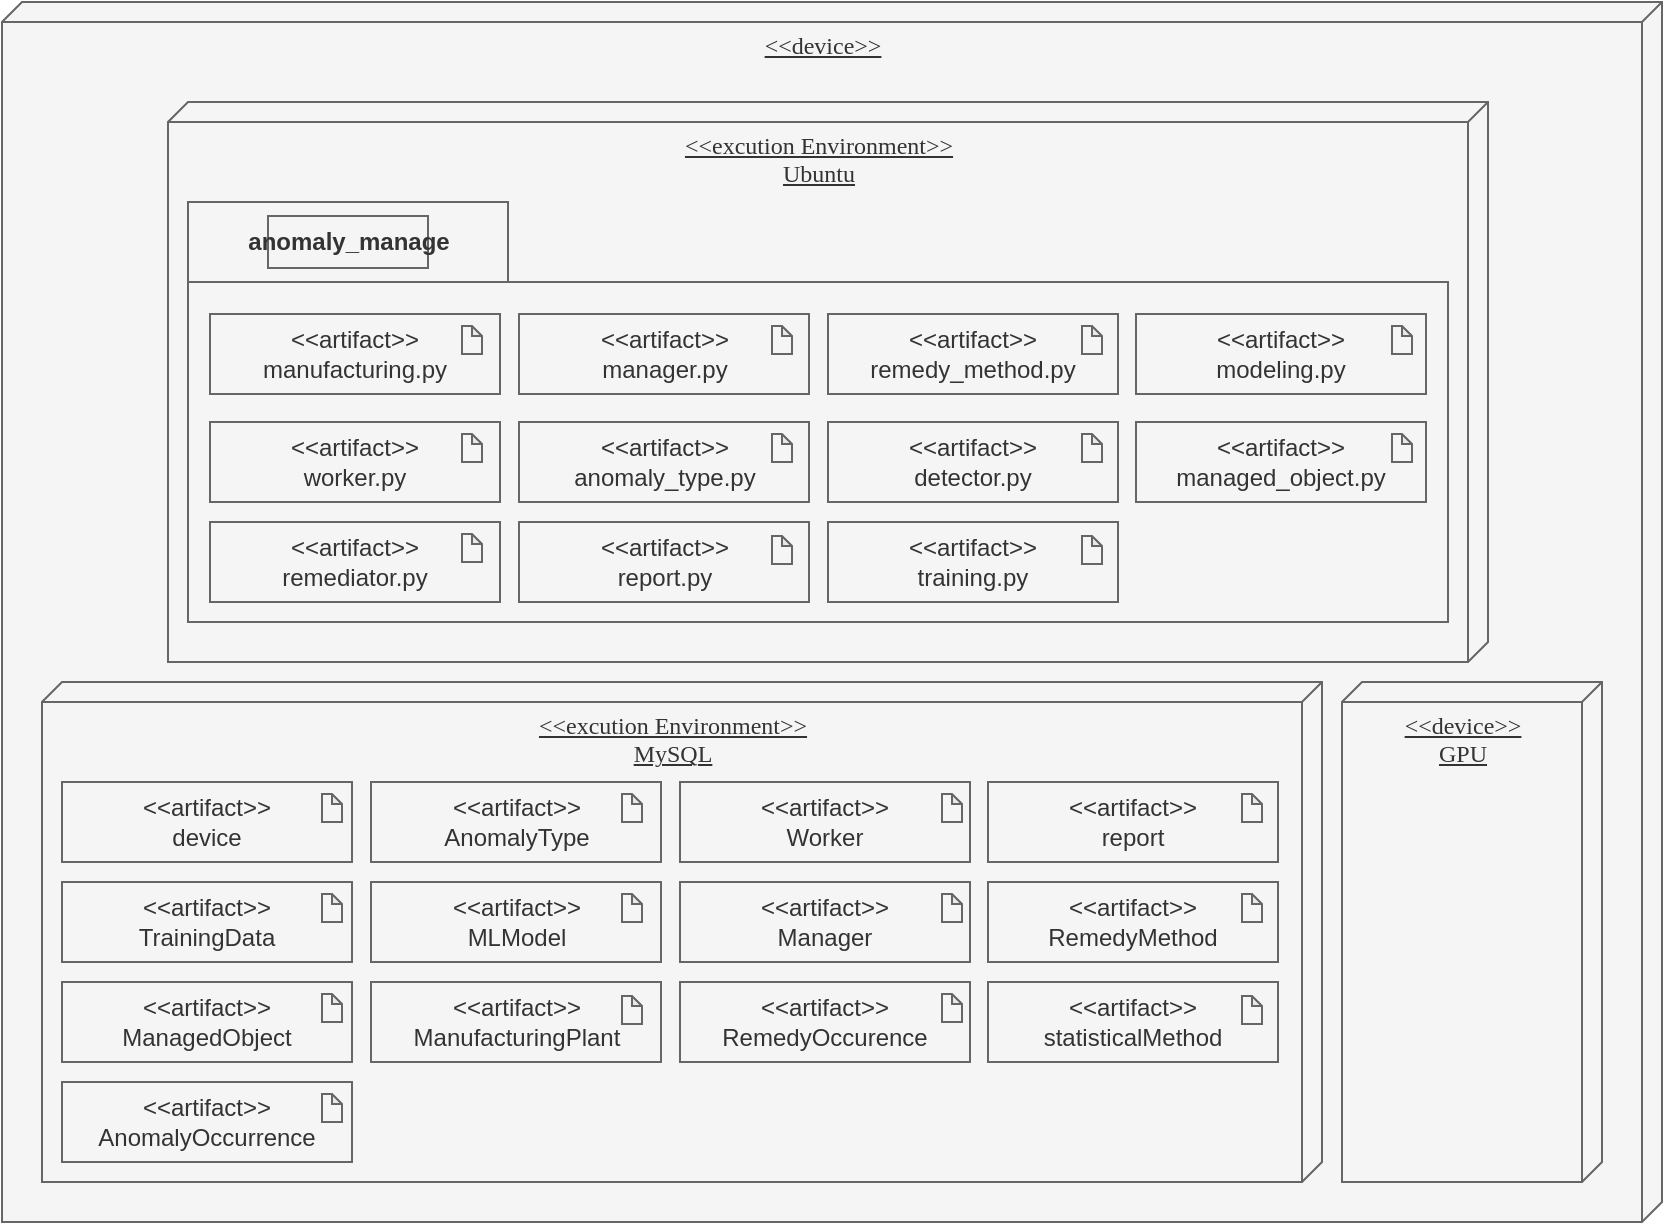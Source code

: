<mxfile version="21.1.8" type="github">
  <diagram name="페이지-1" id="8HG5BicuwFbveNshowm1">
    <mxGraphModel dx="2211" dy="1893" grid="1" gridSize="10" guides="1" tooltips="1" connect="1" arrows="1" fold="1" page="1" pageScale="1" pageWidth="827" pageHeight="1169" math="0" shadow="0">
      <root>
        <mxCell id="0" />
        <mxCell id="1" parent="0" />
        <mxCell id="bujZLlu2ID5uPZ7i1owJ-1" value="&amp;lt;&amp;lt;device&amp;gt;&amp;gt; &lt;br&gt;" style="verticalAlign=top;align=center;spacingTop=8;spacingLeft=2;spacingRight=12;shape=cube;size=10;direction=south;fontStyle=4;html=1;rounded=0;shadow=0;comic=0;labelBackgroundColor=none;strokeWidth=1;fontFamily=Verdana;fontSize=12;fillColor=#f5f5f5;fontColor=#333333;strokeColor=#666666;" vertex="1" parent="1">
          <mxGeometry x="-110" y="-760" width="830" height="610" as="geometry" />
        </mxCell>
        <mxCell id="bujZLlu2ID5uPZ7i1owJ-2" value="&amp;lt;&amp;lt;excution Environment&amp;gt;&amp;gt;&lt;br&gt;Ubuntu" style="verticalAlign=top;align=center;spacingTop=8;spacingLeft=2;spacingRight=12;shape=cube;size=10;direction=south;fontStyle=4;html=1;rounded=0;shadow=0;comic=0;labelBackgroundColor=none;strokeWidth=1;fontFamily=Verdana;fontSize=12;fillColor=#f5f5f5;fontColor=#333333;strokeColor=#666666;" vertex="1" parent="1">
          <mxGeometry x="-27" y="-710" width="660" height="280" as="geometry" />
        </mxCell>
        <mxCell id="bujZLlu2ID5uPZ7i1owJ-3" value="&amp;lt;&amp;lt;excution Environment&amp;gt;&amp;gt;&lt;br&gt;MySQL" style="verticalAlign=top;align=center;spacingTop=8;spacingLeft=2;spacingRight=12;shape=cube;size=10;direction=south;fontStyle=4;html=1;rounded=0;shadow=0;comic=0;labelBackgroundColor=none;strokeWidth=1;fontFamily=Verdana;fontSize=12;fillColor=#f5f5f5;fontColor=#333333;strokeColor=#666666;" vertex="1" parent="1">
          <mxGeometry x="-90" y="-420" width="640" height="250" as="geometry" />
        </mxCell>
        <mxCell id="bujZLlu2ID5uPZ7i1owJ-4" value="&amp;lt;&amp;lt;artifact&amp;gt;&amp;gt;&lt;br&gt;AnomalyType" style="rounded=0;whiteSpace=wrap;html=1;fillColor=#f5f5f5;fontColor=#333333;strokeColor=#666666;" vertex="1" parent="1">
          <mxGeometry x="74.5" y="-370" width="145" height="40" as="geometry" />
        </mxCell>
        <mxCell id="bujZLlu2ID5uPZ7i1owJ-6" value="&amp;lt;&amp;lt;artifact&amp;gt;&amp;gt;&lt;br&gt;TrainingData" style="rounded=0;whiteSpace=wrap;html=1;fillColor=#f5f5f5;fontColor=#333333;strokeColor=#666666;" vertex="1" parent="1">
          <mxGeometry x="-80" y="-320" width="145" height="40" as="geometry" />
        </mxCell>
        <mxCell id="bujZLlu2ID5uPZ7i1owJ-7" value="&amp;lt;&amp;lt;artifact&amp;gt;&amp;gt;&lt;br&gt;device" style="rounded=0;whiteSpace=wrap;html=1;fillColor=#f5f5f5;fontColor=#333333;strokeColor=#666666;" vertex="1" parent="1">
          <mxGeometry x="-80" y="-370" width="145" height="40" as="geometry" />
        </mxCell>
        <mxCell id="bujZLlu2ID5uPZ7i1owJ-8" value="&amp;lt;&amp;lt;artifact&amp;gt;&amp;gt;&lt;br&gt;MLModel" style="rounded=0;whiteSpace=wrap;html=1;fillColor=#f5f5f5;fontColor=#333333;strokeColor=#666666;" vertex="1" parent="1">
          <mxGeometry x="74.5" y="-320" width="145" height="40" as="geometry" />
        </mxCell>
        <mxCell id="bujZLlu2ID5uPZ7i1owJ-9" value="&amp;lt;&amp;lt;artifact&amp;gt;&amp;gt;&lt;br&gt;ManagedObject" style="rounded=0;whiteSpace=wrap;html=1;fillColor=#f5f5f5;fontColor=#333333;strokeColor=#666666;" vertex="1" parent="1">
          <mxGeometry x="-80" y="-270" width="145" height="40" as="geometry" />
        </mxCell>
        <mxCell id="bujZLlu2ID5uPZ7i1owJ-10" value="&amp;lt;&amp;lt;artifact&amp;gt;&amp;gt;&lt;br&gt;ManufacturingPlant" style="rounded=0;whiteSpace=wrap;html=1;fillColor=#f5f5f5;fontColor=#333333;strokeColor=#666666;" vertex="1" parent="1">
          <mxGeometry x="74.5" y="-270" width="145" height="40" as="geometry" />
        </mxCell>
        <mxCell id="bujZLlu2ID5uPZ7i1owJ-11" value="&amp;lt;&amp;lt;artifact&amp;gt;&amp;gt;&lt;br&gt;AnomalyOccurrence" style="rounded=0;whiteSpace=wrap;html=1;fillColor=#f5f5f5;fontColor=#333333;strokeColor=#666666;" vertex="1" parent="1">
          <mxGeometry x="-80" y="-220" width="145" height="40" as="geometry" />
        </mxCell>
        <mxCell id="bujZLlu2ID5uPZ7i1owJ-12" value="&amp;lt;&amp;lt;artifact&amp;gt;&amp;gt;&lt;br&gt;statisticalMethod" style="rounded=0;whiteSpace=wrap;html=1;fillColor=#f5f5f5;fontColor=#333333;strokeColor=#666666;" vertex="1" parent="1">
          <mxGeometry x="383" y="-270" width="145" height="40" as="geometry" />
        </mxCell>
        <mxCell id="bujZLlu2ID5uPZ7i1owJ-13" value="&amp;lt;&amp;lt;artifact&amp;gt;&amp;gt;&lt;br&gt;report" style="rounded=0;whiteSpace=wrap;html=1;fillColor=#f5f5f5;fontColor=#333333;strokeColor=#666666;" vertex="1" parent="1">
          <mxGeometry x="383" y="-370" width="145" height="40" as="geometry" />
        </mxCell>
        <mxCell id="bujZLlu2ID5uPZ7i1owJ-14" value="&amp;lt;&amp;lt;artifact&amp;gt;&amp;gt;&lt;br&gt;Manager" style="rounded=0;whiteSpace=wrap;html=1;fillColor=#f5f5f5;fontColor=#333333;strokeColor=#666666;" vertex="1" parent="1">
          <mxGeometry x="229" y="-320" width="145" height="40" as="geometry" />
        </mxCell>
        <mxCell id="bujZLlu2ID5uPZ7i1owJ-15" value="&amp;lt;&amp;lt;artifact&amp;gt;&amp;gt;&lt;br&gt;Worker" style="rounded=0;whiteSpace=wrap;html=1;fillColor=#f5f5f5;fontColor=#333333;strokeColor=#666666;" vertex="1" parent="1">
          <mxGeometry x="229" y="-370" width="145" height="40" as="geometry" />
        </mxCell>
        <mxCell id="bujZLlu2ID5uPZ7i1owJ-16" value="&amp;lt;&amp;lt;artifact&amp;gt;&amp;gt;&lt;br&gt;RemedyMethod" style="rounded=0;whiteSpace=wrap;html=1;fillColor=#f5f5f5;fontColor=#333333;strokeColor=#666666;" vertex="1" parent="1">
          <mxGeometry x="383" y="-320" width="145" height="40" as="geometry" />
        </mxCell>
        <mxCell id="bujZLlu2ID5uPZ7i1owJ-17" value="&amp;lt;&amp;lt;artifact&amp;gt;&amp;gt;&lt;br&gt;RemedyOccurence" style="rounded=0;whiteSpace=wrap;html=1;fillColor=#f5f5f5;fontColor=#333333;strokeColor=#666666;" vertex="1" parent="1">
          <mxGeometry x="229" y="-270" width="145" height="40" as="geometry" />
        </mxCell>
        <mxCell id="bujZLlu2ID5uPZ7i1owJ-33" value="&amp;lt;&amp;lt;device&amp;gt;&amp;gt; &lt;br&gt;GPU" style="verticalAlign=top;align=center;spacingTop=8;spacingLeft=2;spacingRight=12;shape=cube;size=10;direction=south;fontStyle=4;html=1;rounded=0;shadow=0;comic=0;labelBackgroundColor=none;strokeWidth=1;fontFamily=Verdana;fontSize=12;fillColor=#f5f5f5;fontColor=#333333;strokeColor=#666666;" vertex="1" parent="1">
          <mxGeometry x="560" y="-420" width="130" height="250" as="geometry" />
        </mxCell>
        <mxCell id="bujZLlu2ID5uPZ7i1owJ-35" value="" style="shape=folder;fontStyle=1;spacingTop=10;tabWidth=160;tabHeight=40;tabPosition=left;html=1;whiteSpace=wrap;fillColor=#f5f5f5;fontColor=#333333;strokeColor=#666666;" vertex="1" parent="1">
          <mxGeometry x="-17" y="-660" width="630" height="210" as="geometry" />
        </mxCell>
        <mxCell id="bujZLlu2ID5uPZ7i1owJ-21" value="&amp;lt;&amp;lt;artifact&amp;gt;&amp;gt;&lt;br style=&quot;border-color: var(--border-color);&quot;&gt;manufacturing.py" style="rounded=0;whiteSpace=wrap;html=1;fillColor=#f5f5f5;fontColor=#333333;strokeColor=#666666;" vertex="1" parent="1">
          <mxGeometry x="-6" y="-604" width="145" height="40" as="geometry" />
        </mxCell>
        <mxCell id="bujZLlu2ID5uPZ7i1owJ-23" value="&amp;lt;&amp;lt;artifact&amp;gt;&amp;gt;&lt;br style=&quot;border-color: var(--border-color);&quot;&gt;modeling.py" style="rounded=0;whiteSpace=wrap;html=1;fillColor=#f5f5f5;fontColor=#333333;strokeColor=#666666;" vertex="1" parent="1">
          <mxGeometry x="457" y="-604" width="145" height="40" as="geometry" />
        </mxCell>
        <mxCell id="bujZLlu2ID5uPZ7i1owJ-24" value="&amp;lt;&amp;lt;artifact&amp;gt;&amp;gt;&lt;br style=&quot;border-color: var(--border-color);&quot;&gt;manager.py" style="rounded=0;whiteSpace=wrap;html=1;fillColor=#f5f5f5;fontColor=#333333;strokeColor=#666666;" vertex="1" parent="1">
          <mxGeometry x="148.5" y="-604" width="145" height="40" as="geometry" />
        </mxCell>
        <mxCell id="bujZLlu2ID5uPZ7i1owJ-25" value="&amp;lt;&amp;lt;artifact&amp;gt;&amp;gt;&lt;br style=&quot;border-color: var(--border-color);&quot;&gt;remedy_method.py" style="rounded=0;whiteSpace=wrap;html=1;fillColor=#f5f5f5;fontColor=#333333;strokeColor=#666666;" vertex="1" parent="1">
          <mxGeometry x="303" y="-604" width="145" height="40" as="geometry" />
        </mxCell>
        <mxCell id="bujZLlu2ID5uPZ7i1owJ-26" value="&amp;lt;&amp;lt;artifact&amp;gt;&amp;gt;&lt;br style=&quot;border-color: var(--border-color);&quot;&gt;worker.py" style="rounded=0;whiteSpace=wrap;html=1;fillColor=#f5f5f5;fontColor=#333333;strokeColor=#666666;" vertex="1" parent="1">
          <mxGeometry x="-6" y="-550" width="145" height="40" as="geometry" />
        </mxCell>
        <mxCell id="bujZLlu2ID5uPZ7i1owJ-27" value="&amp;lt;&amp;lt;artifact&amp;gt;&amp;gt;&lt;br style=&quot;border-color: var(--border-color);&quot;&gt;anomaly_type.py" style="rounded=0;whiteSpace=wrap;html=1;fillColor=#f5f5f5;fontColor=#333333;strokeColor=#666666;" vertex="1" parent="1">
          <mxGeometry x="148.5" y="-550" width="145" height="40" as="geometry" />
        </mxCell>
        <mxCell id="bujZLlu2ID5uPZ7i1owJ-28" value="&amp;lt;&amp;lt;artifact&amp;gt;&amp;gt;&lt;br style=&quot;border-color: var(--border-color);&quot;&gt;managed_object.py" style="rounded=0;whiteSpace=wrap;html=1;fillColor=#f5f5f5;fontColor=#333333;strokeColor=#666666;" vertex="1" parent="1">
          <mxGeometry x="457" y="-550" width="145" height="40" as="geometry" />
        </mxCell>
        <mxCell id="bujZLlu2ID5uPZ7i1owJ-29" value="&amp;lt;&amp;lt;artifact&amp;gt;&amp;gt;&lt;br style=&quot;border-color: var(--border-color);&quot;&gt;remediator.py" style="rounded=0;whiteSpace=wrap;html=1;fillColor=#f5f5f5;fontColor=#333333;strokeColor=#666666;" vertex="1" parent="1">
          <mxGeometry x="-6" y="-500" width="145" height="40" as="geometry" />
        </mxCell>
        <mxCell id="bujZLlu2ID5uPZ7i1owJ-30" value="&amp;lt;&amp;lt;artifact&amp;gt;&amp;gt;&lt;br style=&quot;border-color: var(--border-color);&quot;&gt;detector.py" style="rounded=0;whiteSpace=wrap;html=1;fillColor=#f5f5f5;fontColor=#333333;strokeColor=#666666;" vertex="1" parent="1">
          <mxGeometry x="303" y="-550" width="145" height="40" as="geometry" />
        </mxCell>
        <mxCell id="bujZLlu2ID5uPZ7i1owJ-31" value="&amp;lt;&amp;lt;artifact&amp;gt;&amp;gt;&lt;br style=&quot;border-color: var(--border-color);&quot;&gt;training.py" style="rounded=0;whiteSpace=wrap;html=1;fillColor=#f5f5f5;fontColor=#333333;strokeColor=#666666;" vertex="1" parent="1">
          <mxGeometry x="303" y="-500" width="145" height="40" as="geometry" />
        </mxCell>
        <mxCell id="bujZLlu2ID5uPZ7i1owJ-32" value="&amp;lt;&amp;lt;artifact&amp;gt;&amp;gt;&lt;br style=&quot;border-color: var(--border-color);&quot;&gt;report.py" style="rounded=0;whiteSpace=wrap;html=1;fillColor=#f5f5f5;fontColor=#333333;strokeColor=#666666;" vertex="1" parent="1">
          <mxGeometry x="148.5" y="-500" width="145" height="40" as="geometry" />
        </mxCell>
        <mxCell id="bujZLlu2ID5uPZ7i1owJ-36" value="anomaly_manage" style="text;align=center;fontStyle=1;verticalAlign=middle;spacingLeft=3;spacingRight=3;strokeColor=#666666;rotatable=0;points=[[0,0.5],[1,0.5]];portConstraint=eastwest;html=1;fillColor=#f5f5f5;fontColor=#333333;" vertex="1" parent="1">
          <mxGeometry x="23" y="-653" width="80" height="26" as="geometry" />
        </mxCell>
        <mxCell id="bujZLlu2ID5uPZ7i1owJ-37" value="" style="shape=note;whiteSpace=wrap;html=1;backgroundOutline=1;darkOpacity=0.05;size=5;fillColor=#f5f5f5;fontColor=#333333;strokeColor=#666666;" vertex="1" parent="1">
          <mxGeometry x="120" y="-598" width="10" height="14" as="geometry" />
        </mxCell>
        <mxCell id="bujZLlu2ID5uPZ7i1owJ-38" value="" style="shape=note;whiteSpace=wrap;html=1;backgroundOutline=1;darkOpacity=0.05;size=5;fillColor=#f5f5f5;fontColor=#333333;strokeColor=#666666;" vertex="1" parent="1">
          <mxGeometry x="120" y="-544" width="10" height="14" as="geometry" />
        </mxCell>
        <mxCell id="bujZLlu2ID5uPZ7i1owJ-39" value="" style="shape=note;whiteSpace=wrap;html=1;backgroundOutline=1;darkOpacity=0.05;size=5;fillColor=#f5f5f5;fontColor=#333333;strokeColor=#666666;" vertex="1" parent="1">
          <mxGeometry x="120" y="-494" width="10" height="14" as="geometry" />
        </mxCell>
        <mxCell id="bujZLlu2ID5uPZ7i1owJ-40" value="" style="shape=note;whiteSpace=wrap;html=1;backgroundOutline=1;darkOpacity=0.05;size=5;fillColor=#f5f5f5;fontColor=#333333;strokeColor=#666666;" vertex="1" parent="1">
          <mxGeometry x="275" y="-598" width="10" height="14" as="geometry" />
        </mxCell>
        <mxCell id="bujZLlu2ID5uPZ7i1owJ-41" value="" style="shape=note;whiteSpace=wrap;html=1;backgroundOutline=1;darkOpacity=0.05;size=5;fillColor=#f5f5f5;fontColor=#333333;strokeColor=#666666;" vertex="1" parent="1">
          <mxGeometry x="275" y="-544" width="10" height="14" as="geometry" />
        </mxCell>
        <mxCell id="bujZLlu2ID5uPZ7i1owJ-42" value="" style="shape=note;whiteSpace=wrap;html=1;backgroundOutline=1;darkOpacity=0.05;size=5;fillColor=#f5f5f5;fontColor=#333333;strokeColor=#666666;" vertex="1" parent="1">
          <mxGeometry x="275" y="-493" width="10" height="14" as="geometry" />
        </mxCell>
        <mxCell id="bujZLlu2ID5uPZ7i1owJ-43" value="" style="shape=note;whiteSpace=wrap;html=1;backgroundOutline=1;darkOpacity=0.05;size=5;fillColor=#f5f5f5;fontColor=#333333;strokeColor=#666666;" vertex="1" parent="1">
          <mxGeometry x="430" y="-598" width="10" height="14" as="geometry" />
        </mxCell>
        <mxCell id="bujZLlu2ID5uPZ7i1owJ-44" value="" style="shape=note;whiteSpace=wrap;html=1;backgroundOutline=1;darkOpacity=0.05;size=5;fillColor=#f5f5f5;fontColor=#333333;strokeColor=#666666;" vertex="1" parent="1">
          <mxGeometry x="430" y="-544" width="10" height="14" as="geometry" />
        </mxCell>
        <mxCell id="bujZLlu2ID5uPZ7i1owJ-45" value="" style="shape=note;whiteSpace=wrap;html=1;backgroundOutline=1;darkOpacity=0.05;size=5;fillColor=#f5f5f5;fontColor=#333333;strokeColor=#666666;" vertex="1" parent="1">
          <mxGeometry x="430" y="-493" width="10" height="14" as="geometry" />
        </mxCell>
        <mxCell id="bujZLlu2ID5uPZ7i1owJ-46" value="" style="shape=note;whiteSpace=wrap;html=1;backgroundOutline=1;darkOpacity=0.05;size=5;fillColor=#f5f5f5;fontColor=#333333;strokeColor=#666666;" vertex="1" parent="1">
          <mxGeometry x="585" y="-598" width="10" height="14" as="geometry" />
        </mxCell>
        <mxCell id="bujZLlu2ID5uPZ7i1owJ-47" value="" style="shape=note;whiteSpace=wrap;html=1;backgroundOutline=1;darkOpacity=0.05;size=5;fillColor=#f5f5f5;fontColor=#333333;strokeColor=#666666;" vertex="1" parent="1">
          <mxGeometry x="585" y="-544" width="10" height="14" as="geometry" />
        </mxCell>
        <mxCell id="bujZLlu2ID5uPZ7i1owJ-48" value="" style="shape=note;whiteSpace=wrap;html=1;backgroundOutline=1;darkOpacity=0.05;size=5;fillColor=#f5f5f5;fontColor=#333333;strokeColor=#666666;" vertex="1" parent="1">
          <mxGeometry x="510" y="-364" width="10" height="14" as="geometry" />
        </mxCell>
        <mxCell id="bujZLlu2ID5uPZ7i1owJ-49" value="" style="shape=note;whiteSpace=wrap;html=1;backgroundOutline=1;darkOpacity=0.05;size=5;fillColor=#f5f5f5;fontColor=#333333;strokeColor=#666666;" vertex="1" parent="1">
          <mxGeometry x="510" y="-314" width="10" height="14" as="geometry" />
        </mxCell>
        <mxCell id="bujZLlu2ID5uPZ7i1owJ-50" value="" style="shape=note;whiteSpace=wrap;html=1;backgroundOutline=1;darkOpacity=0.05;size=5;fillColor=#f5f5f5;fontColor=#333333;strokeColor=#666666;" vertex="1" parent="1">
          <mxGeometry x="510" y="-263" width="10" height="14" as="geometry" />
        </mxCell>
        <mxCell id="bujZLlu2ID5uPZ7i1owJ-51" value="" style="shape=note;whiteSpace=wrap;html=1;backgroundOutline=1;darkOpacity=0.05;size=5;fillColor=#f5f5f5;fontColor=#333333;strokeColor=#666666;" vertex="1" parent="1">
          <mxGeometry x="360" y="-364" width="10" height="14" as="geometry" />
        </mxCell>
        <mxCell id="bujZLlu2ID5uPZ7i1owJ-52" value="" style="shape=note;whiteSpace=wrap;html=1;backgroundOutline=1;darkOpacity=0.05;size=5;fillColor=#f5f5f5;fontColor=#333333;strokeColor=#666666;" vertex="1" parent="1">
          <mxGeometry x="360" y="-314" width="10" height="14" as="geometry" />
        </mxCell>
        <mxCell id="bujZLlu2ID5uPZ7i1owJ-53" value="" style="shape=note;whiteSpace=wrap;html=1;backgroundOutline=1;darkOpacity=0.05;size=5;fillColor=#f5f5f5;fontColor=#333333;strokeColor=#666666;" vertex="1" parent="1">
          <mxGeometry x="360" y="-264" width="10" height="14" as="geometry" />
        </mxCell>
        <mxCell id="bujZLlu2ID5uPZ7i1owJ-54" value="" style="shape=note;whiteSpace=wrap;html=1;backgroundOutline=1;darkOpacity=0.05;size=5;fillColor=#f5f5f5;fontColor=#333333;strokeColor=#666666;" vertex="1" parent="1">
          <mxGeometry x="200" y="-364" width="10" height="14" as="geometry" />
        </mxCell>
        <mxCell id="bujZLlu2ID5uPZ7i1owJ-55" value="" style="shape=note;whiteSpace=wrap;html=1;backgroundOutline=1;darkOpacity=0.05;size=5;fillColor=#f5f5f5;fontColor=#333333;strokeColor=#666666;" vertex="1" parent="1">
          <mxGeometry x="200" y="-314" width="10" height="14" as="geometry" />
        </mxCell>
        <mxCell id="bujZLlu2ID5uPZ7i1owJ-56" value="" style="shape=note;whiteSpace=wrap;html=1;backgroundOutline=1;darkOpacity=0.05;size=5;fillColor=#f5f5f5;fontColor=#333333;strokeColor=#666666;" vertex="1" parent="1">
          <mxGeometry x="200" y="-263" width="10" height="14" as="geometry" />
        </mxCell>
        <mxCell id="bujZLlu2ID5uPZ7i1owJ-57" value="" style="shape=note;whiteSpace=wrap;html=1;backgroundOutline=1;darkOpacity=0.05;size=5;fillColor=#f5f5f5;fontColor=#333333;strokeColor=#666666;" vertex="1" parent="1">
          <mxGeometry x="50" y="-364" width="10" height="14" as="geometry" />
        </mxCell>
        <mxCell id="bujZLlu2ID5uPZ7i1owJ-58" value="" style="shape=note;whiteSpace=wrap;html=1;backgroundOutline=1;darkOpacity=0.05;size=5;fillColor=#f5f5f5;fontColor=#333333;strokeColor=#666666;" vertex="1" parent="1">
          <mxGeometry x="50" y="-314" width="10" height="14" as="geometry" />
        </mxCell>
        <mxCell id="bujZLlu2ID5uPZ7i1owJ-59" value="" style="shape=note;whiteSpace=wrap;html=1;backgroundOutline=1;darkOpacity=0.05;size=5;fillColor=#f5f5f5;fontColor=#333333;strokeColor=#666666;" vertex="1" parent="1">
          <mxGeometry x="50" y="-264" width="10" height="14" as="geometry" />
        </mxCell>
        <mxCell id="bujZLlu2ID5uPZ7i1owJ-60" value="" style="shape=note;whiteSpace=wrap;html=1;backgroundOutline=1;darkOpacity=0.05;size=5;fillColor=#f5f5f5;fontColor=#333333;strokeColor=#666666;" vertex="1" parent="1">
          <mxGeometry x="50" y="-214" width="10" height="14" as="geometry" />
        </mxCell>
      </root>
    </mxGraphModel>
  </diagram>
</mxfile>
